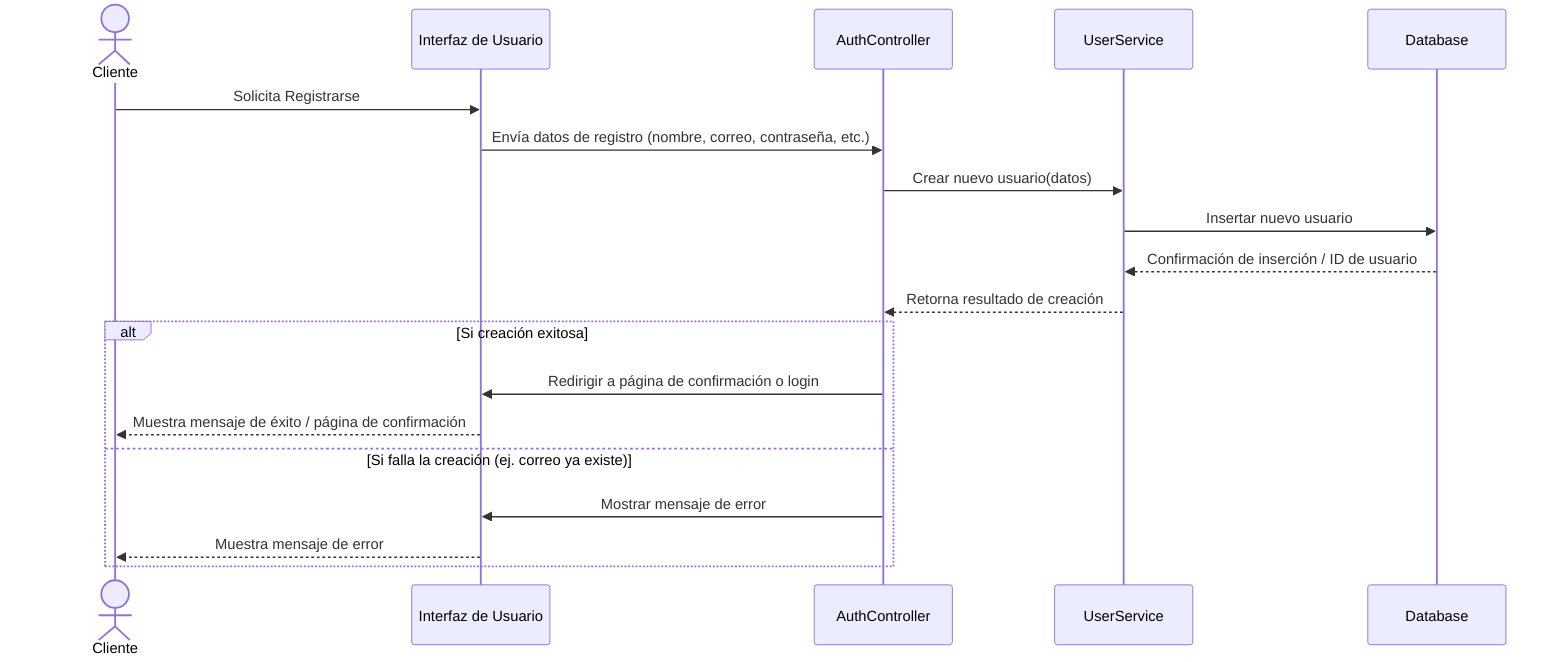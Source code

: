 sequenceDiagram
    actor Cliente
    participant UI as Interfaz de Usuario
    participant AC as AuthController
    participant US as UserService
    participant DB as Database

    Cliente->>UI: Solicita Registrarse
    UI->>AC: Envía datos de registro (nombre, correo, contraseña, etc.)
    AC->>US: Crear nuevo usuario(datos)
    US->>DB: Insertar nuevo usuario
    DB-->>US: Confirmación de inserción / ID de usuario
    US-->>AC: Retorna resultado de creación
    alt Si creación exitosa
        AC->>UI: Redirigir a página de confirmación o login
        UI-->>Cliente: Muestra mensaje de éxito / página de confirmación
    else Si falla la creación (ej. correo ya existe)
        AC->>UI: Mostrar mensaje de error
        UI-->>Cliente: Muestra mensaje de error
    end